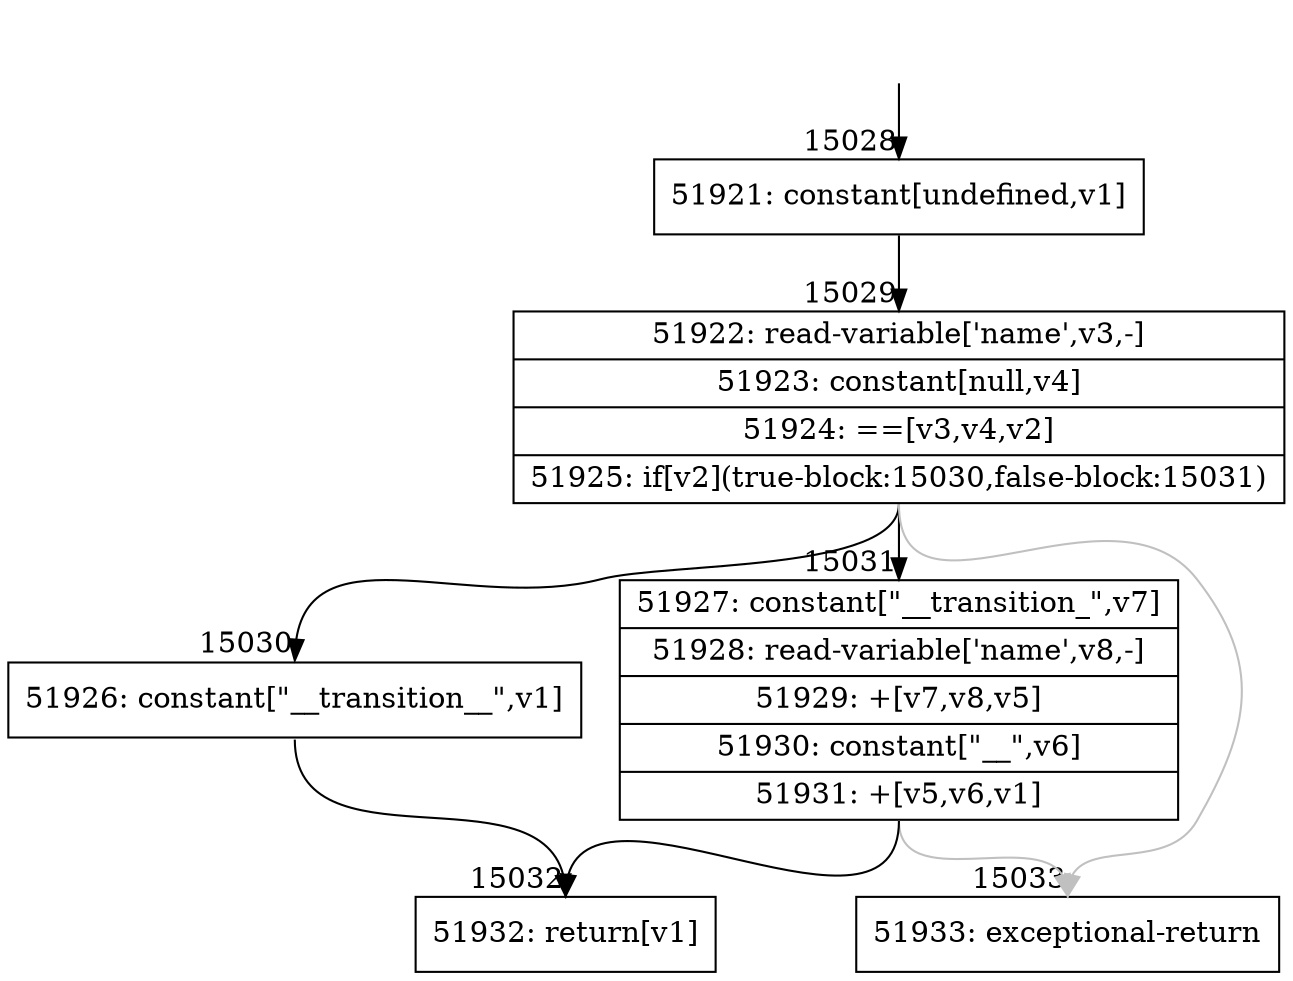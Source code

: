 digraph {
rankdir="TD"
BB_entry1404[shape=none,label=""];
BB_entry1404 -> BB15028 [tailport=s, headport=n, headlabel="    15028"]
BB15028 [shape=record label="{51921: constant[undefined,v1]}" ] 
BB15028 -> BB15029 [tailport=s, headport=n, headlabel="      15029"]
BB15029 [shape=record label="{51922: read-variable['name',v3,-]|51923: constant[null,v4]|51924: ==[v3,v4,v2]|51925: if[v2](true-block:15030,false-block:15031)}" ] 
BB15029 -> BB15030 [tailport=s, headport=n, headlabel="      15030"]
BB15029 -> BB15031 [tailport=s, headport=n, headlabel="      15031"]
BB15029 -> BB15033 [tailport=s, headport=n, color=gray, headlabel="      15033"]
BB15030 [shape=record label="{51926: constant[\"__transition__\",v1]}" ] 
BB15030 -> BB15032 [tailport=s, headport=n, headlabel="      15032"]
BB15031 [shape=record label="{51927: constant[\"__transition_\",v7]|51928: read-variable['name',v8,-]|51929: +[v7,v8,v5]|51930: constant[\"__\",v6]|51931: +[v5,v6,v1]}" ] 
BB15031 -> BB15032 [tailport=s, headport=n]
BB15031 -> BB15033 [tailport=s, headport=n, color=gray]
BB15032 [shape=record label="{51932: return[v1]}" ] 
BB15033 [shape=record label="{51933: exceptional-return}" ] 
//#$~ 8865
}
